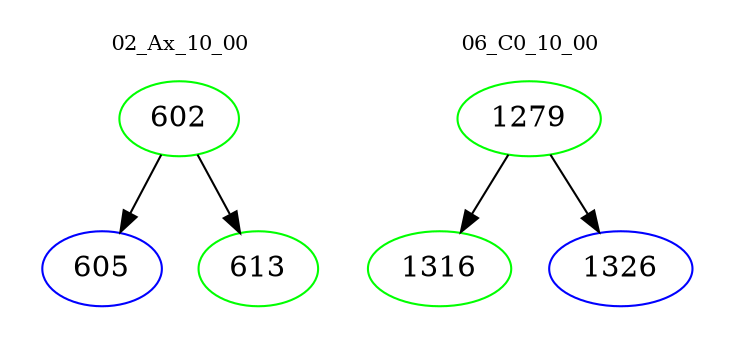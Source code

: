 digraph{
subgraph cluster_0 {
color = white
label = "02_Ax_10_00";
fontsize=10;
T0_602 [label="602", color="green"]
T0_602 -> T0_605 [color="black"]
T0_605 [label="605", color="blue"]
T0_602 -> T0_613 [color="black"]
T0_613 [label="613", color="green"]
}
subgraph cluster_1 {
color = white
label = "06_C0_10_00";
fontsize=10;
T1_1279 [label="1279", color="green"]
T1_1279 -> T1_1316 [color="black"]
T1_1316 [label="1316", color="green"]
T1_1279 -> T1_1326 [color="black"]
T1_1326 [label="1326", color="blue"]
}
}
